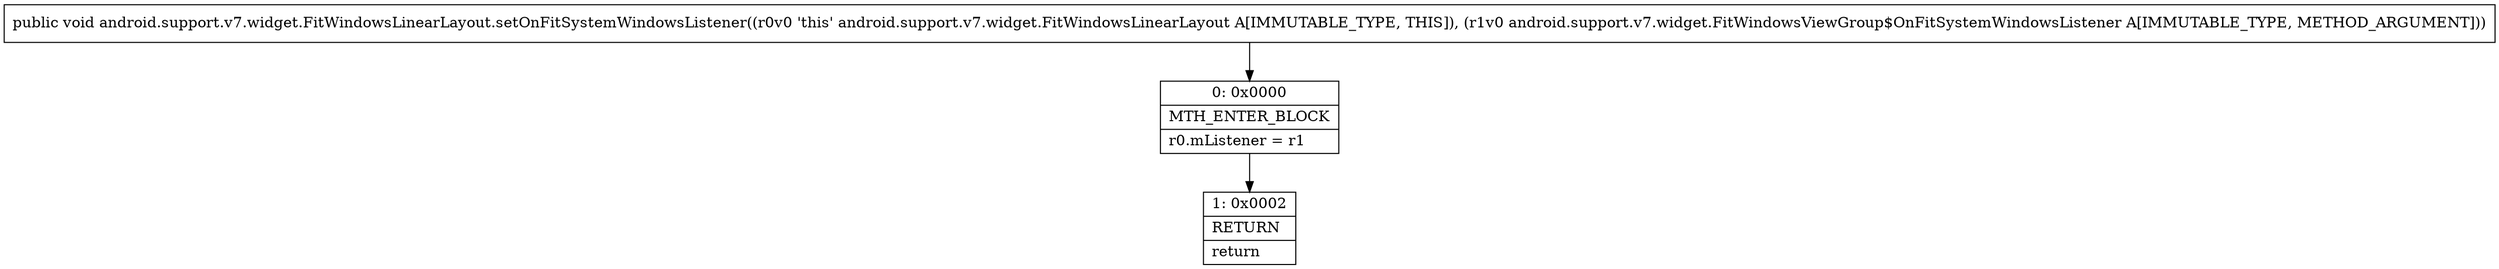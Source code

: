 digraph "CFG forandroid.support.v7.widget.FitWindowsLinearLayout.setOnFitSystemWindowsListener(Landroid\/support\/v7\/widget\/FitWindowsViewGroup$OnFitSystemWindowsListener;)V" {
Node_0 [shape=record,label="{0\:\ 0x0000|MTH_ENTER_BLOCK\l|r0.mListener = r1\l}"];
Node_1 [shape=record,label="{1\:\ 0x0002|RETURN\l|return\l}"];
MethodNode[shape=record,label="{public void android.support.v7.widget.FitWindowsLinearLayout.setOnFitSystemWindowsListener((r0v0 'this' android.support.v7.widget.FitWindowsLinearLayout A[IMMUTABLE_TYPE, THIS]), (r1v0 android.support.v7.widget.FitWindowsViewGroup$OnFitSystemWindowsListener A[IMMUTABLE_TYPE, METHOD_ARGUMENT])) }"];
MethodNode -> Node_0;
Node_0 -> Node_1;
}

